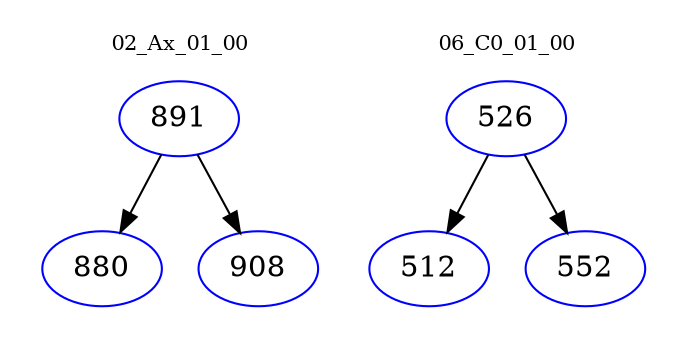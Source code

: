 digraph{
subgraph cluster_0 {
color = white
label = "02_Ax_01_00";
fontsize=10;
T0_891 [label="891", color="blue"]
T0_891 -> T0_880 [color="black"]
T0_880 [label="880", color="blue"]
T0_891 -> T0_908 [color="black"]
T0_908 [label="908", color="blue"]
}
subgraph cluster_1 {
color = white
label = "06_C0_01_00";
fontsize=10;
T1_526 [label="526", color="blue"]
T1_526 -> T1_512 [color="black"]
T1_512 [label="512", color="blue"]
T1_526 -> T1_552 [color="black"]
T1_552 [label="552", color="blue"]
}
}
